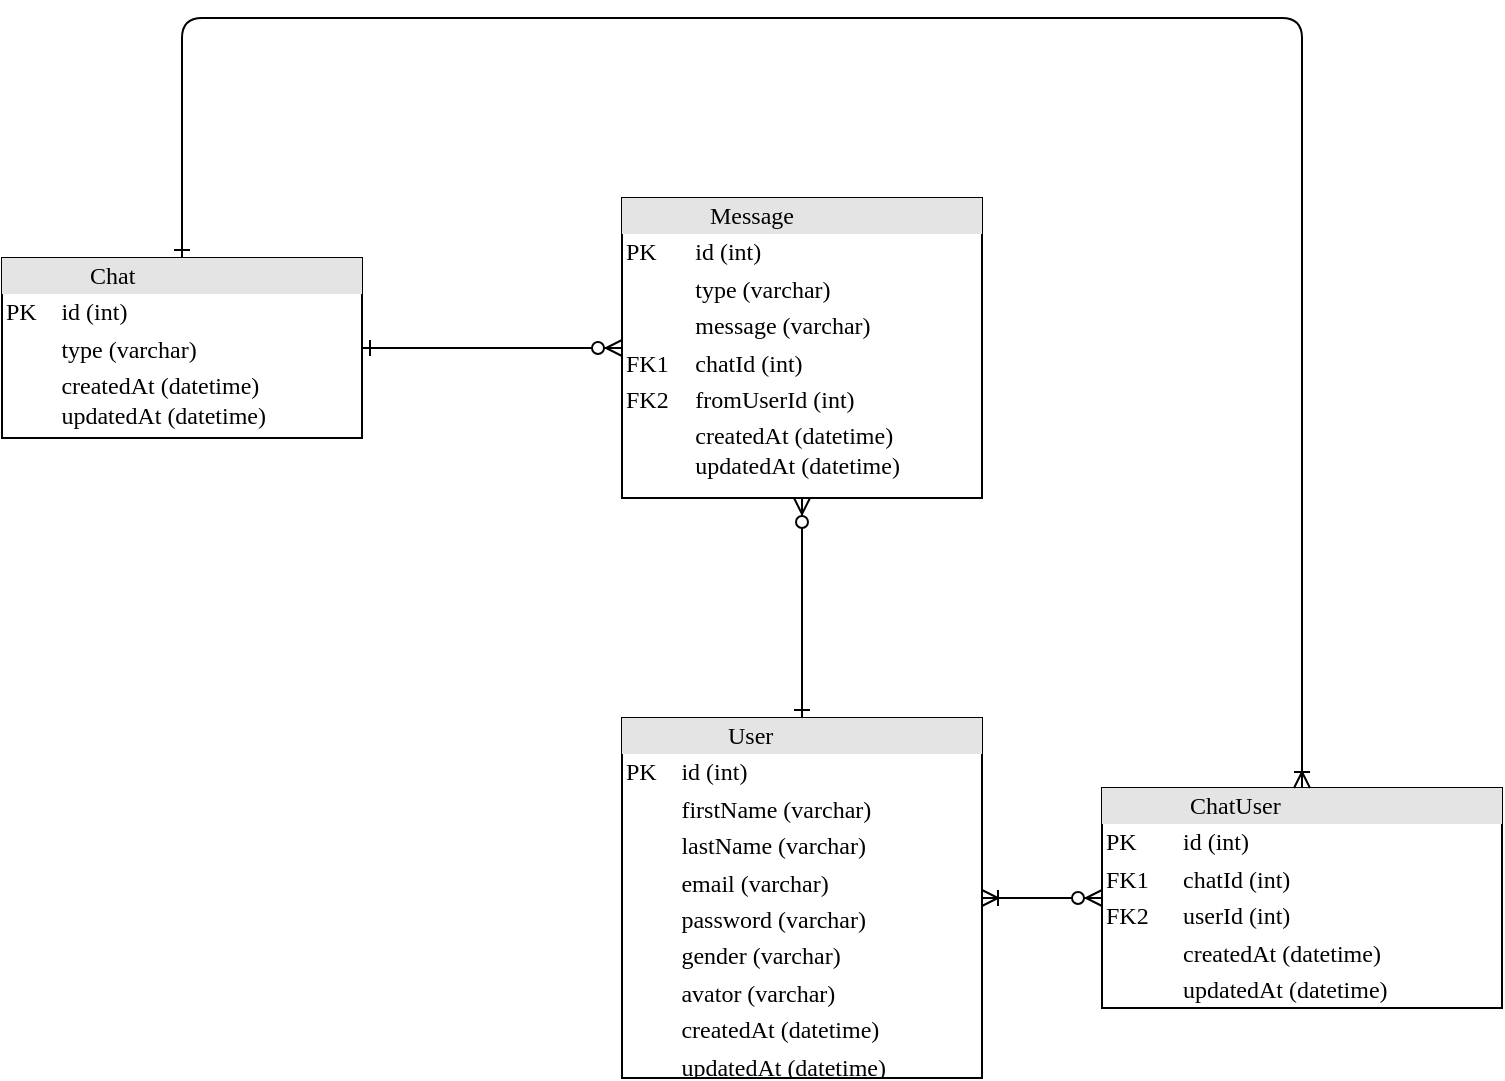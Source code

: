 <mxfile version="13.11.0" type="device"><diagram name="Page-1" id="2ca16b54-16f6-2749-3443-fa8db7711227"><mxGraphModel dx="2365" dy="1475" grid="1" gridSize="10" guides="1" tooltips="1" connect="1" arrows="1" fold="1" page="1" pageScale="1" pageWidth="1400" pageHeight="850" background="#ffffff" math="0" shadow="0"><root><mxCell id="0"/><mxCell id="1" parent="0"/><mxCell id="2ed32ef02a7f4228-2" value="&lt;div style=&quot;box-sizing: border-box ; width: 100% ; background: #e4e4e4 ; padding: 2px&quot;&gt;&amp;nbsp; &amp;nbsp; &amp;nbsp; &amp;nbsp; &amp;nbsp; &amp;nbsp; &amp;nbsp; Message&lt;/div&gt;&lt;table style=&quot;width: 100% ; font-size: 1em&quot; cellpadding=&quot;2&quot; cellspacing=&quot;0&quot;&gt;&lt;tbody&gt;&lt;tr&gt;&lt;td&gt;PK&lt;/td&gt;&lt;td&gt;id (int)&lt;/td&gt;&lt;/tr&gt;&lt;tr&gt;&lt;td&gt;&lt;br&gt;&lt;/td&gt;&lt;td&gt;type (varchar)&lt;/td&gt;&lt;/tr&gt;&lt;tr&gt;&lt;td&gt;&lt;/td&gt;&lt;td&gt;message (varchar)&lt;/td&gt;&lt;/tr&gt;&lt;tr&gt;&lt;td&gt;FK1&lt;br&gt;&lt;/td&gt;&lt;td&gt;chatId (int)&lt;br&gt;&lt;/td&gt;&lt;/tr&gt;&lt;tr&gt;&lt;td&gt;FK2&lt;br&gt;&lt;/td&gt;&lt;td&gt;fromUserId (int)&lt;br&gt;&lt;/td&gt;&lt;/tr&gt;&lt;tr&gt;&lt;td&gt;&lt;br&gt;&lt;/td&gt;&lt;td&gt;createdAt (datetime)&lt;br&gt;updatedAt (datetime)&lt;br&gt;&lt;/td&gt;&lt;/tr&gt;&lt;/tbody&gt;&lt;/table&gt;" style="verticalAlign=top;align=left;overflow=fill;html=1;rounded=0;shadow=0;comic=0;labelBackgroundColor=none;strokeWidth=1;fontFamily=Verdana;fontSize=12" parent="1" vertex="1"><mxGeometry x="460" y="320" width="180" height="150" as="geometry"/></mxCell><mxCell id="2ed32ef02a7f4228-21" style="edgeStyle=orthogonalEdgeStyle;html=1;labelBackgroundColor=none;startArrow=ERzeroToMany;endArrow=ERoneToMany;fontFamily=Verdana;fontSize=12;align=left;endFill=0;startFill=1;" parent="1" source="2ed32ef02a7f4228-10" target="2ed32ef02a7f4228-8" edge="1"><mxGeometry relative="1" as="geometry"><mxPoint x="920" y="750" as="targetPoint"/></mxGeometry></mxCell><mxCell id="2ed32ef02a7f4228-10" value="&lt;div style=&quot;box-sizing: border-box ; width: 100% ; background: #e4e4e4 ; padding: 2px&quot;&gt;&amp;nbsp; &amp;nbsp; &amp;nbsp; &amp;nbsp; &amp;nbsp; &amp;nbsp; &amp;nbsp; ChatUser&lt;br&gt;&lt;/div&gt;&lt;table style=&quot;width: 100% ; font-size: 1em&quot; cellpadding=&quot;2&quot; cellspacing=&quot;0&quot;&gt;&lt;tbody&gt;&lt;tr&gt;&lt;td&gt;PK&lt;/td&gt;&lt;td&gt;id (int)&lt;br&gt;&lt;/td&gt;&lt;/tr&gt;&lt;tr&gt;&lt;td&gt;FK1&lt;/td&gt;&lt;td&gt;chatId (int)&lt;/td&gt;&lt;/tr&gt;&lt;tr&gt;&lt;td&gt;FK2&lt;/td&gt;&lt;td&gt;userId (int)&lt;/td&gt;&lt;/tr&gt;&lt;tr&gt;&lt;td&gt;&lt;br&gt;&lt;/td&gt;&lt;td&gt;createdAt (datetime)&lt;/td&gt;&lt;/tr&gt;&lt;tr&gt;&lt;td&gt;&lt;br&gt;&lt;/td&gt;&lt;td&gt;updatedAt (datetime)&lt;/td&gt;&lt;/tr&gt;&lt;tr&gt;&lt;td&gt;&lt;/td&gt;&lt;td&gt;&lt;/td&gt;&lt;/tr&gt;&lt;tr&gt;&lt;td&gt;&lt;/td&gt;&lt;td&gt;&lt;br&gt;&lt;/td&gt;&lt;/tr&gt;&lt;/tbody&gt;&lt;/table&gt;" style="verticalAlign=top;align=left;overflow=fill;html=1;rounded=0;shadow=0;comic=0;labelBackgroundColor=none;strokeWidth=1;fontFamily=Verdana;fontSize=12" parent="1" vertex="1"><mxGeometry x="700" y="615" width="200" height="110" as="geometry"/></mxCell><mxCell id="2ed32ef02a7f4228-11" value="&lt;div style=&quot;box-sizing: border-box ; width: 100% ; background: #e4e4e4 ; padding: 2px&quot;&gt;&amp;nbsp; &amp;nbsp; &amp;nbsp; &amp;nbsp; &amp;nbsp; &amp;nbsp; &amp;nbsp; Chat&lt;br&gt;&lt;/div&gt;&lt;table style=&quot;width: 100% ; font-size: 1em&quot; cellpadding=&quot;2&quot; cellspacing=&quot;0&quot;&gt;&lt;tbody&gt;&lt;tr&gt;&lt;td&gt;PK&lt;/td&gt;&lt;td&gt;id (int)&lt;br&gt;&lt;/td&gt;&lt;/tr&gt;&lt;tr&gt;&lt;td&gt;&lt;br&gt;&lt;/td&gt;&lt;td&gt;type (varchar)&lt;/td&gt;&lt;/tr&gt;&lt;tr&gt;&lt;td&gt;&lt;/td&gt;&lt;td&gt;createdAt (datetime)&lt;br&gt;updatedAt (datetime)&lt;br&gt;&lt;/td&gt;&lt;/tr&gt;&lt;/tbody&gt;&lt;/table&gt;" style="verticalAlign=top;align=left;overflow=fill;html=1;rounded=0;shadow=0;comic=0;labelBackgroundColor=none;strokeWidth=1;fontFamily=Verdana;fontSize=12" parent="1" vertex="1"><mxGeometry x="150" y="350" width="180" height="90" as="geometry"/></mxCell><mxCell id="wzVT7JVkyyIU9iLGJTJG-8" style="edgeStyle=orthogonalEdgeStyle;html=1;labelBackgroundColor=none;startArrow=ERoneToMany;endArrow=ERone;fontFamily=Verdana;fontSize=12;align=left;exitX=0.5;exitY=0;exitDx=0;exitDy=0;startFill=0;endFill=0;" edge="1" parent="1" source="2ed32ef02a7f4228-10" target="2ed32ef02a7f4228-11"><mxGeometry relative="1" as="geometry"><mxPoint x="250" y="460" as="sourcePoint"/><mxPoint x="410" y="330" as="targetPoint"/><Array as="points"><mxPoint x="800" y="600"/><mxPoint x="800" y="230"/><mxPoint x="240" y="230"/></Array></mxGeometry></mxCell><mxCell id="2ed32ef02a7f4228-20" style="edgeStyle=orthogonalEdgeStyle;html=1;labelBackgroundColor=none;startArrow=ERzeroToMany;endArrow=ERone;fontFamily=Verdana;fontSize=12;align=left;rounded=0;startFill=1;exitX=0;exitY=0.5;exitDx=0;exitDy=0;endFill=0;" parent="1" source="2ed32ef02a7f4228-2" target="2ed32ef02a7f4228-11" edge="1"><mxGeometry relative="1" as="geometry"><mxPoint x="660" y="395" as="sourcePoint"/></mxGeometry></mxCell><mxCell id="2ed32ef02a7f4228-8" value="&lt;div style=&quot;box-sizing: border-box ; width: 100% ; background: #e4e4e4 ; padding: 2px&quot;&gt;&amp;nbsp; &amp;nbsp; &amp;nbsp; &amp;nbsp; &amp;nbsp; &amp;nbsp; &amp;nbsp; &amp;nbsp; &amp;nbsp;User&lt;/div&gt;&lt;table style=&quot;width: 100% ; font-size: 1em&quot; cellpadding=&quot;2&quot; cellspacing=&quot;0&quot;&gt;&lt;tbody&gt;&lt;tr&gt;&lt;td&gt;PK&lt;/td&gt;&lt;td&gt;id (int)&lt;/td&gt;&lt;/tr&gt;&lt;tr&gt;&lt;td&gt;&lt;br&gt;&lt;/td&gt;&lt;td&gt;firstName (varchar)&lt;/td&gt;&lt;/tr&gt;&lt;tr&gt;&lt;td&gt;&lt;br&gt;&lt;/td&gt;&lt;td&gt;lastName (varchar)&lt;/td&gt;&lt;/tr&gt;&lt;tr&gt;&lt;td&gt;&lt;br&gt;&lt;/td&gt;&lt;td&gt;email (varchar)&lt;br&gt;&lt;/td&gt;&lt;/tr&gt;&lt;tr&gt;&lt;td&gt;&lt;br&gt;&lt;/td&gt;&lt;td&gt;password (varchar)&lt;br&gt;&lt;/td&gt;&lt;/tr&gt;&lt;tr&gt;&lt;td&gt;&lt;/td&gt;&lt;td&gt;gender (varchar)&lt;/td&gt;&lt;/tr&gt;&lt;tr&gt;&lt;td&gt;&lt;br&gt;&lt;/td&gt;&lt;td&gt;avator (varchar)&lt;br&gt;&lt;/td&gt;&lt;/tr&gt;&lt;tr&gt;&lt;td&gt;&lt;br&gt;&lt;/td&gt;&lt;td&gt;createdAt (datetime)&lt;br&gt;&lt;/td&gt;&lt;/tr&gt;&lt;tr&gt;&lt;td&gt;&lt;br&gt;&lt;/td&gt;&lt;td&gt;updatedAt (datetime)&lt;br&gt;&lt;/td&gt;&lt;/tr&gt;&lt;tr&gt;&lt;td&gt;&lt;br&gt;&lt;/td&gt;&lt;td&gt;&lt;br&gt;&lt;/td&gt;&lt;/tr&gt;&lt;tr&gt;&lt;td&gt;&lt;br&gt;&lt;/td&gt;&lt;td&gt;&lt;br&gt;&lt;/td&gt;&lt;/tr&gt;&lt;tr&gt;&lt;td&gt;&lt;br&gt;&lt;/td&gt;&lt;td&gt;&lt;br&gt;&lt;/td&gt;&lt;/tr&gt;&lt;/tbody&gt;&lt;/table&gt;" style="verticalAlign=top;align=left;overflow=fill;html=1;rounded=0;shadow=0;comic=0;labelBackgroundColor=none;strokeWidth=1;fontFamily=Verdana;fontSize=12" parent="1" vertex="1"><mxGeometry x="460" y="580" width="180" height="180" as="geometry"/></mxCell><mxCell id="2ed32ef02a7f4228-18" style="edgeStyle=orthogonalEdgeStyle;html=1;labelBackgroundColor=none;startArrow=ERzeroToMany;endArrow=ERone;fontFamily=Verdana;fontSize=12;align=left;endFill=0;startFill=1;entryX=0.5;entryY=0;entryDx=0;entryDy=0;" parent="1" source="2ed32ef02a7f4228-2" target="2ed32ef02a7f4228-8" edge="1"><mxGeometry relative="1" as="geometry"><mxPoint x="550" y="560" as="targetPoint"/></mxGeometry></mxCell></root></mxGraphModel></diagram></mxfile>